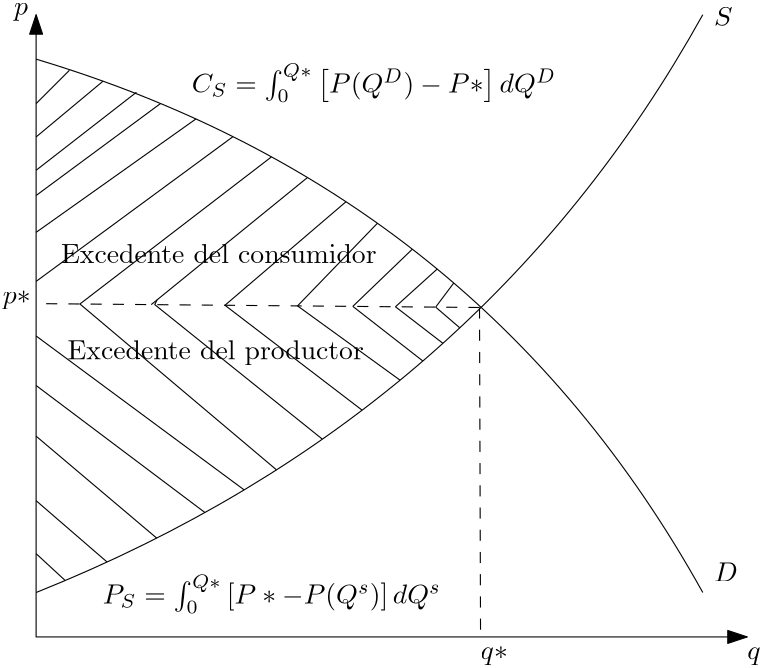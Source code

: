 <?xml version="1.0"?>
<!DOCTYPE ipe SYSTEM "ipe.dtd">
<ipe version="70212" creator="Ipe 7.2.13">
<info created="D:20200325123309" modified="D:20200325123309"/>
<ipestyle name="basic">
<symbol name="arrow/arc(spx)">
<path stroke="sym-stroke" fill="sym-stroke" pen="sym-pen">
0 0 m
-1 0.333 l
-1 -0.333 l
h
</path>
</symbol>
<symbol name="arrow/farc(spx)">
<path stroke="sym-stroke" fill="white" pen="sym-pen">
0 0 m
-1 0.333 l
-1 -0.333 l
h
</path>
</symbol>
<symbol name="arrow/ptarc(spx)">
<path stroke="sym-stroke" fill="sym-stroke" pen="sym-pen">
0 0 m
-1 0.333 l
-0.8 0 l
-1 -0.333 l
h
</path>
</symbol>
<symbol name="arrow/fptarc(spx)">
<path stroke="sym-stroke" fill="white" pen="sym-pen">
0 0 m
-1 0.333 l
-0.8 0 l
-1 -0.333 l
h
</path>
</symbol>
<symbol name="mark/circle(sx)" transformations="translations">
<path fill="sym-stroke">
0.6 0 0 0.6 0 0 e
0.4 0 0 0.4 0 0 e
</path>
</symbol>
<symbol name="mark/disk(sx)" transformations="translations">
<path fill="sym-stroke">
0.6 0 0 0.6 0 0 e
</path>
</symbol>
<symbol name="mark/fdisk(sfx)" transformations="translations">
<group>
<path fill="sym-fill">
0.5 0 0 0.5 0 0 e
</path>
<path fill="sym-stroke" fillrule="eofill">
0.6 0 0 0.6 0 0 e
0.4 0 0 0.4 0 0 e
</path>
</group>
</symbol>
<symbol name="mark/box(sx)" transformations="translations">
<path fill="sym-stroke" fillrule="eofill">
-0.6 -0.6 m
0.6 -0.6 l
0.6 0.6 l
-0.6 0.6 l
h
-0.4 -0.4 m
0.4 -0.4 l
0.4 0.4 l
-0.4 0.4 l
h
</path>
</symbol>
<symbol name="mark/square(sx)" transformations="translations">
<path fill="sym-stroke">
-0.6 -0.6 m
0.6 -0.6 l
0.6 0.6 l
-0.6 0.6 l
h
</path>
</symbol>
<symbol name="mark/fsquare(sfx)" transformations="translations">
<group>
<path fill="sym-fill">
-0.5 -0.5 m
0.5 -0.5 l
0.5 0.5 l
-0.5 0.5 l
h
</path>
<path fill="sym-stroke" fillrule="eofill">
-0.6 -0.6 m
0.6 -0.6 l
0.6 0.6 l
-0.6 0.6 l
h
-0.4 -0.4 m
0.4 -0.4 l
0.4 0.4 l
-0.4 0.4 l
h
</path>
</group>
</symbol>
<symbol name="mark/cross(sx)" transformations="translations">
<group>
<path fill="sym-stroke">
-0.43 -0.57 m
0.57 0.43 l
0.43 0.57 l
-0.57 -0.43 l
h
</path>
<path fill="sym-stroke">
-0.43 0.57 m
0.57 -0.43 l
0.43 -0.57 l
-0.57 0.43 l
h
</path>
</group>
</symbol>
<symbol name="arrow/fnormal(spx)">
<path stroke="sym-stroke" fill="white" pen="sym-pen">
0 0 m
-1 0.333 l
-1 -0.333 l
h
</path>
</symbol>
<symbol name="arrow/pointed(spx)">
<path stroke="sym-stroke" fill="sym-stroke" pen="sym-pen">
0 0 m
-1 0.333 l
-0.8 0 l
-1 -0.333 l
h
</path>
</symbol>
<symbol name="arrow/fpointed(spx)">
<path stroke="sym-stroke" fill="white" pen="sym-pen">
0 0 m
-1 0.333 l
-0.8 0 l
-1 -0.333 l
h
</path>
</symbol>
<symbol name="arrow/linear(spx)">
<path stroke="sym-stroke" pen="sym-pen">
-1 0.333 m
0 0 l
-1 -0.333 l
</path>
</symbol>
<symbol name="arrow/fdouble(spx)">
<path stroke="sym-stroke" fill="white" pen="sym-pen">
0 0 m
-1 0.333 l
-1 -0.333 l
h
-1 0 m
-2 0.333 l
-2 -0.333 l
h
</path>
</symbol>
<symbol name="arrow/double(spx)">
<path stroke="sym-stroke" fill="sym-stroke" pen="sym-pen">
0 0 m
-1 0.333 l
-1 -0.333 l
h
-1 0 m
-2 0.333 l
-2 -0.333 l
h
</path>
</symbol>
<pen name="heavier" value="0.8"/>
<pen name="fat" value="1.2"/>
<pen name="ultrafat" value="2"/>
<symbolsize name="large" value="5"/>
<symbolsize name="small" value="2"/>
<symbolsize name="tiny" value="1.1"/>
<arrowsize name="large" value="10"/>
<arrowsize name="small" value="5"/>
<arrowsize name="tiny" value="3"/>
<color name="red" value="1 0 0"/>
<color name="green" value="0 1 0"/>
<color name="blue" value="0 0 1"/>
<color name="yellow" value="1 1 0"/>
<color name="orange" value="1 0.647 0"/>
<color name="gold" value="1 0.843 0"/>
<color name="purple" value="0.627 0.125 0.941"/>
<color name="gray" value="0.745"/>
<color name="brown" value="0.647 0.165 0.165"/>
<color name="navy" value="0 0 0.502"/>
<color name="pink" value="1 0.753 0.796"/>
<color name="seagreen" value="0.18 0.545 0.341"/>
<color name="turquoise" value="0.251 0.878 0.816"/>
<color name="violet" value="0.933 0.51 0.933"/>
<color name="darkblue" value="0 0 0.545"/>
<color name="darkcyan" value="0 0.545 0.545"/>
<color name="darkgray" value="0.663"/>
<color name="darkgreen" value="0 0.392 0"/>
<color name="darkmagenta" value="0.545 0 0.545"/>
<color name="darkorange" value="1 0.549 0"/>
<color name="darkred" value="0.545 0 0"/>
<color name="lightblue" value="0.678 0.847 0.902"/>
<color name="lightcyan" value="0.878 1 1"/>
<color name="lightgray" value="0.827"/>
<color name="lightgreen" value="0.565 0.933 0.565"/>
<color name="lightyellow" value="1 1 0.878"/>
<dashstyle name="dashed" value="[4] 0"/>
<dashstyle name="dotted" value="[1 3] 0"/>
<dashstyle name="dash dotted" value="[4 2 1 2] 0"/>
<dashstyle name="dash dot dotted" value="[4 2 1 2 1 2] 0"/>
<textsize name="large" value="\large"/>
<textsize name="Large" value="\Large"/>
<textsize name="LARGE" value="\LARGE"/>
<textsize name="huge" value="\huge"/>
<textsize name="Huge" value="\Huge"/>
<textsize name="small" value="\small"/>
<textsize name="footnote" value="\footnotesize"/>
<textsize name="tiny" value="\tiny"/>
<textstyle name="center" begin="\begin{center}" end="\end{center}"/>
<textstyle name="itemize" begin="\begin{itemize}" end="\end{itemize}"/>
<textstyle name="item" begin="\begin{itemize}\item{}" end="\end{itemize}"/>
<gridsize name="4 pts" value="4"/>
<gridsize name="8 pts (~3 mm)" value="8"/>
<gridsize name="16 pts (~6 mm)" value="16"/>
<gridsize name="32 pts (~12 mm)" value="32"/>
<gridsize name="10 pts (~3.5 mm)" value="10"/>
<gridsize name="20 pts (~7 mm)" value="20"/>
<gridsize name="14 pts (~5 mm)" value="14"/>
<gridsize name="28 pts (~10 mm)" value="28"/>
<gridsize name="56 pts (~20 mm)" value="56"/>
<anglesize name="90 deg" value="90"/>
<anglesize name="60 deg" value="60"/>
<anglesize name="45 deg" value="45"/>
<anglesize name="30 deg" value="30"/>
<anglesize name="22.5 deg" value="22.5"/>
<opacity name="10%" value="0.1"/>
<opacity name="30%" value="0.3"/>
<opacity name="50%" value="0.5"/>
<opacity name="75%" value="0.75"/>
<tiling name="falling" angle="-60" step="4" width="1"/>
<tiling name="rising" angle="30" step="4" width="1"/>
</ipestyle>
<page>
<layer name="alpha"/>
<view layers="alpha" active="alpha"/>
<path layer="alpha" stroke="black" arrow="normal/normal" rarrow="normal/normal">
64 768 m
64 576 l
64 544 l
320 544 l
</path>
<path stroke="black">
64 752 m
224 704
304 560 c
</path>
<path stroke="black">
64 560 m
224 624
304 768 c
</path>
<text transformations="translations" pos="308 764" stroke="black" type="label" width="6.683" height="6.808" depth="0" valign="baseline" style="math">S
</text>
<text transformations="translations" pos="308 564" stroke="black" type="label" width="8.525" height="6.808" depth="0" valign="baseline" style="math">D</text>
<path stroke="black" dash="dashed">
223.621 662.597 m
64 664 l
</path>
<path stroke="black" dash="dashed">
223.621 662.597 m
224 544 l
</path>
<path stroke="black">
64 736 m
76 748 l
</path>
<path stroke="black">
88 744 m
64 724 l
</path>
<path stroke="black">
64 712 m
100 740 l
64 712 l
</path>
<path stroke="black">
64 702.922 m
108.794 736.03 l
</path>
<path stroke="black">
64 689.654 m
121.521 730.473 l
</path>
<path stroke="black">
64 672 m
134.864 724.098 l
</path>
<path stroke="black">
79.7658 663.861 m
148.727 716.828 l
</path>
<path stroke="black">
105.44 663.636 m
161.685 709.389 l
</path>
<path stroke="black">
131.977 663.403 m
175.553 700.672 l
</path>
<path stroke="black">
158.103 663.173 m
186.87 692.925 l
</path>
<path stroke="black">
178.006 662.998 m
199.436 683.594 l
</path>
<path stroke="black">
193.353 662.863 m
208.377 676.445 l
</path>
<path stroke="black">
207.838 662.736 m
214.35 671.413 l
</path>
<text matrix="1 0 0 1 -11.0254 -17.402" transformations="translations" pos="84 696" stroke="black" type="label" width="117.006" height="6.918" depth="0" valign="baseline">Excedente del consumidor
</text>
<text matrix="1 0 0 1 -24 4" transformations="translations" pos="144 736" stroke="black" type="label" width="131.152" height="10.33" depth="3.54" valign="baseline" style="math">C_S = \int_{0}^{Q*}\left[P(Q^D)-P*\right]dQ^D</text>
<path stroke="black">
74.4716 564.311 m
64 573.978 l
</path>
<path stroke="black">
64 593.05 m
89.5482 570.963 l
</path>
<path stroke="black">
64 616.268 m
107.409 579.577 l
</path>
<path stroke="black">
64 634.511 m
124.775 588.786 l
</path>
<path stroke="black">
64 652.339 m
138.89 596.934 l
</path>
<path stroke="black">
79.7658 663.861 m
150.536 604.144 l
</path>
<path stroke="black">
107.511 665.32 m
106.717 663.625 l
167.05 615.194 l
</path>
<path stroke="black">
131.977 663.403 m
181.357 625.628 l
</path>
<path stroke="black">
158.103 663.173 m
195.027 636.427 l
</path>
<path stroke="black">
178.006 662.998 m
203.228 643.333 l
</path>
<path stroke="black">
193.353 662.863 m
210.451 649.701 l
</path>
<path stroke="black">
207.838 662.736 m
216.522 655.274 l
</path>
<text transformations="translations" pos="75.3196 643.965" stroke="black" type="label" width="106.739" height="6.926" depth="1.93" valign="baseline">Excedente del productor</text>
<text matrix="1 0 0 1 -12 -8" transformations="translations" pos="100 564" stroke="black" type="label" width="121.723" height="10.33" depth="3.54" valign="baseline" style="math">P_S = \int_{0}^{Q*}\left[ P*-P(Q^s) \right] dQ^s</text>
<text transformations="translations" pos="224 536" stroke="black" type="label" width="9.786" height="4.643" depth="1.93" valign="baseline" style="math">q*</text>
<text transformations="translations" pos="52 664" stroke="black" type="label" width="9.994" height="4.643" depth="1.93" valign="baseline" style="math">p*</text>
<text transformations="translations" pos="56 768" stroke="black" type="label" width="5.012" height="4.297" depth="1.93" valign="baseline" style="math">p</text>
<text transformations="translations" pos="320 536" stroke="black" type="label" width="4.805" height="4.297" depth="1.93" valign="baseline" style="math">q</text>
</page>
</ipe>
